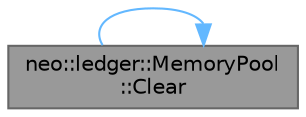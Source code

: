 digraph "neo::ledger::MemoryPool::Clear"
{
 // LATEX_PDF_SIZE
  bgcolor="transparent";
  edge [fontname=Helvetica,fontsize=10,labelfontname=Helvetica,labelfontsize=10];
  node [fontname=Helvetica,fontsize=10,shape=box,height=0.2,width=0.4];
  rankdir="LR";
  Node1 [id="Node000001",label="neo::ledger::MemoryPool\l::Clear",height=0.2,width=0.4,color="gray40", fillcolor="grey60", style="filled", fontcolor="black",tooltip="Clear all transactions from pool."];
  Node1 -> Node1 [id="edge1_Node000001_Node000001",color="steelblue1",style="solid",tooltip=" "];
}
